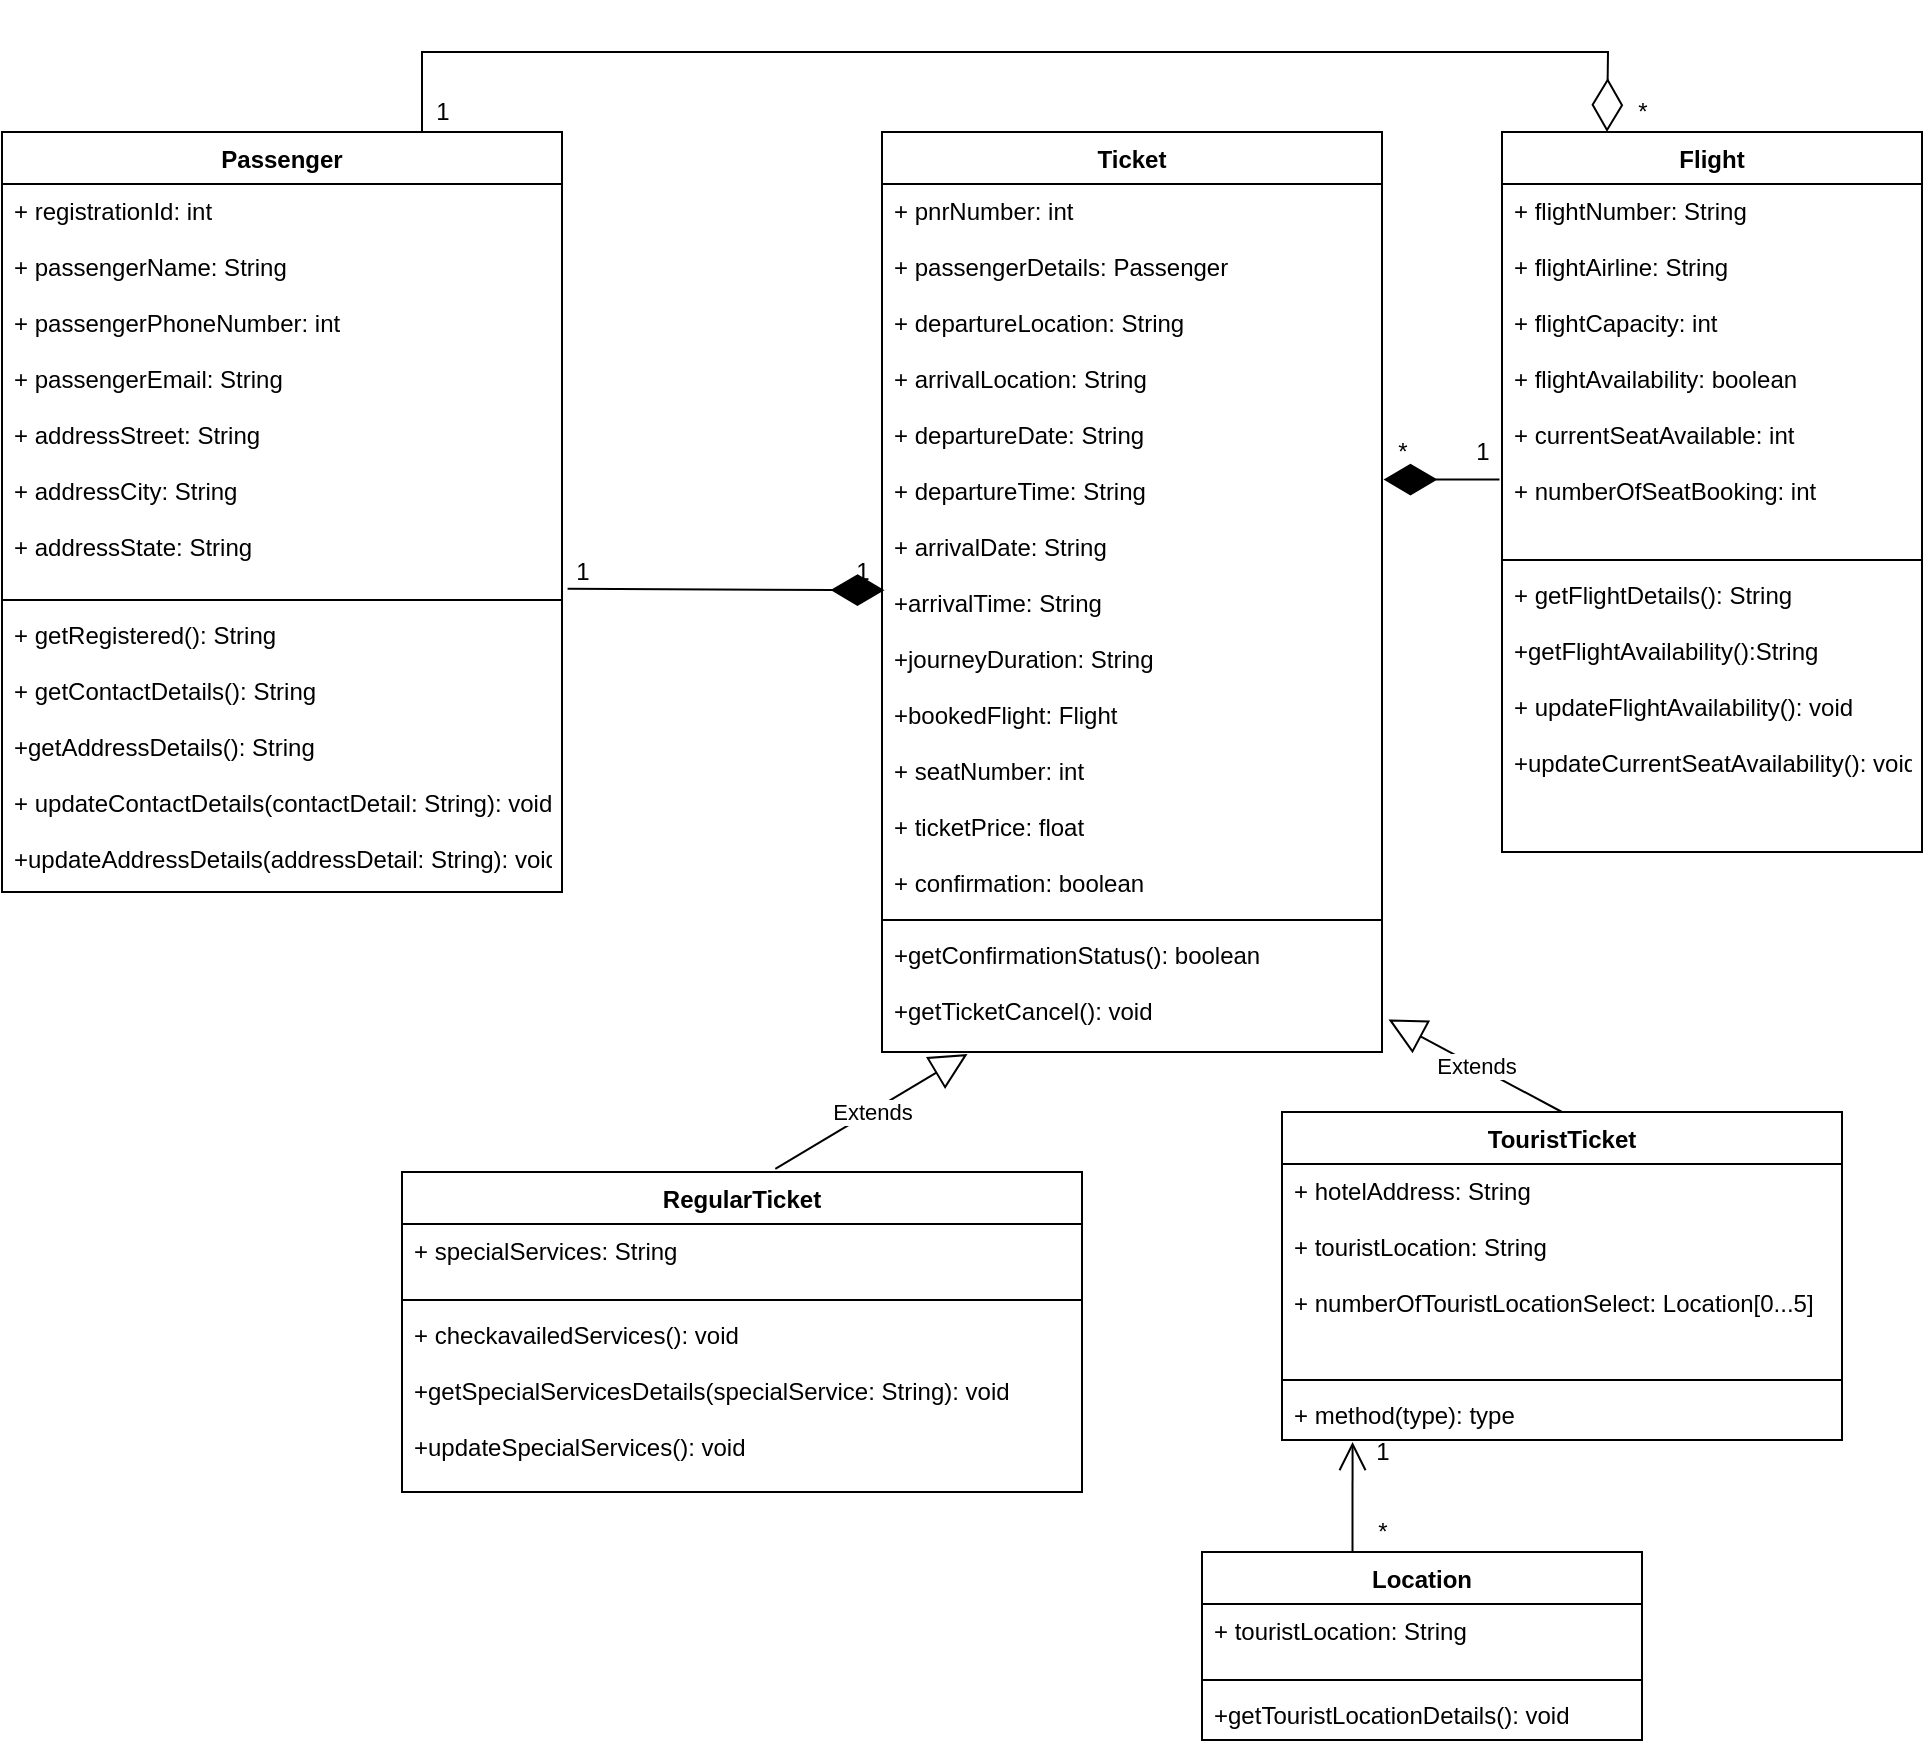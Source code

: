 <mxfile version="17.1.2" type="device"><diagram id="_i1UURWX1C_GBvMKWXLl" name="Page-1"><mxGraphModel dx="1632" dy="1511" grid="1" gridSize="10" guides="1" tooltips="1" connect="1" arrows="1" fold="1" page="1" pageScale="1" pageWidth="850" pageHeight="1100" math="0" shadow="0"><root><mxCell id="0"/><mxCell id="1" parent="0"/><mxCell id="uBR2EixaX5quv2LaqxRx-1" value="Passenger" style="swimlane;fontStyle=1;align=center;verticalAlign=top;childLayout=stackLayout;horizontal=1;startSize=26;horizontalStack=0;resizeParent=1;resizeParentMax=0;resizeLast=0;collapsible=1;marginBottom=0;" vertex="1" parent="1"><mxGeometry x="-120" width="280" height="380" as="geometry"/></mxCell><mxCell id="uBR2EixaX5quv2LaqxRx-2" value="+ registrationId: int&#10;&#10;+ passengerName: String&#10;&#10;+ passengerPhoneNumber: int&#10;&#10;+ passengerEmail: String&#10;&#10;+ addressStreet: String&#10;&#10;+ addressCity: String&#10;&#10;+ addressState: String" style="text;strokeColor=none;fillColor=none;align=left;verticalAlign=top;spacingLeft=4;spacingRight=4;overflow=hidden;rotatable=0;points=[[0,0.5],[1,0.5]];portConstraint=eastwest;" vertex="1" parent="uBR2EixaX5quv2LaqxRx-1"><mxGeometry y="26" width="280" height="204" as="geometry"/></mxCell><mxCell id="uBR2EixaX5quv2LaqxRx-3" value="" style="line;strokeWidth=1;fillColor=none;align=left;verticalAlign=middle;spacingTop=-1;spacingLeft=3;spacingRight=3;rotatable=0;labelPosition=right;points=[];portConstraint=eastwest;" vertex="1" parent="uBR2EixaX5quv2LaqxRx-1"><mxGeometry y="230" width="280" height="8" as="geometry"/></mxCell><mxCell id="uBR2EixaX5quv2LaqxRx-4" value="+ getRegistered(): String&#10;&#10;+ getContactDetails(): String&#10;&#10;+getAddressDetails(): String&#10;&#10;+ updateContactDetails(contactDetail: String): void&#10;&#10;+updateAddressDetails(addressDetail: String): void" style="text;strokeColor=none;fillColor=none;align=left;verticalAlign=top;spacingLeft=4;spacingRight=4;overflow=hidden;rotatable=0;points=[[0,0.5],[1,0.5]];portConstraint=eastwest;" vertex="1" parent="uBR2EixaX5quv2LaqxRx-1"><mxGeometry y="238" width="280" height="142" as="geometry"/></mxCell><mxCell id="uBR2EixaX5quv2LaqxRx-13" value="Flight" style="swimlane;fontStyle=1;align=center;verticalAlign=top;childLayout=stackLayout;horizontal=1;startSize=26;horizontalStack=0;resizeParent=1;resizeParentMax=0;resizeLast=0;collapsible=1;marginBottom=0;" vertex="1" parent="1"><mxGeometry x="630" width="210" height="360" as="geometry"/></mxCell><mxCell id="uBR2EixaX5quv2LaqxRx-14" value="+ flightNumber: String&#10;&#10;+ flightAirline: String&#10;&#10;+ flightCapacity: int&#10;&#10;+ flightAvailability: boolean&#10;&#10;+ currentSeatAvailable: int&#10;&#10;+ numberOfSeatBooking: int&#10;&#10;" style="text;strokeColor=none;fillColor=none;align=left;verticalAlign=top;spacingLeft=4;spacingRight=4;overflow=hidden;rotatable=0;points=[[0,0.5],[1,0.5]];portConstraint=eastwest;" vertex="1" parent="uBR2EixaX5quv2LaqxRx-13"><mxGeometry y="26" width="210" height="184" as="geometry"/></mxCell><mxCell id="uBR2EixaX5quv2LaqxRx-15" value="" style="line;strokeWidth=1;fillColor=none;align=left;verticalAlign=middle;spacingTop=-1;spacingLeft=3;spacingRight=3;rotatable=0;labelPosition=right;points=[];portConstraint=eastwest;" vertex="1" parent="uBR2EixaX5quv2LaqxRx-13"><mxGeometry y="210" width="210" height="8" as="geometry"/></mxCell><mxCell id="uBR2EixaX5quv2LaqxRx-16" value="+ getFlightDetails(): String&#10;&#10;+getFlightAvailability():String&#10;&#10;+ updateFlightAvailability(): void&#10;&#10;+updateCurrentSeatAvailability(): void" style="text;strokeColor=none;fillColor=none;align=left;verticalAlign=top;spacingLeft=4;spacingRight=4;overflow=hidden;rotatable=0;points=[[0,0.5],[1,0.5]];portConstraint=eastwest;" vertex="1" parent="uBR2EixaX5quv2LaqxRx-13"><mxGeometry y="218" width="210" height="142" as="geometry"/></mxCell><mxCell id="uBR2EixaX5quv2LaqxRx-17" value="TouristTicket" style="swimlane;fontStyle=1;align=center;verticalAlign=top;childLayout=stackLayout;horizontal=1;startSize=26;horizontalStack=0;resizeParent=1;resizeParentMax=0;resizeLast=0;collapsible=1;marginBottom=0;" vertex="1" parent="1"><mxGeometry x="520" y="490" width="280" height="164" as="geometry"/></mxCell><mxCell id="uBR2EixaX5quv2LaqxRx-18" value="+ hotelAddress: String&#10;&#10;+ touristLocation: String&#10;&#10;+ numberOfTouristLocationSelect: Location[0...5]" style="text;strokeColor=none;fillColor=none;align=left;verticalAlign=top;spacingLeft=4;spacingRight=4;overflow=hidden;rotatable=0;points=[[0,0.5],[1,0.5]];portConstraint=eastwest;" vertex="1" parent="uBR2EixaX5quv2LaqxRx-17"><mxGeometry y="26" width="280" height="104" as="geometry"/></mxCell><mxCell id="uBR2EixaX5quv2LaqxRx-19" value="" style="line;strokeWidth=1;fillColor=none;align=left;verticalAlign=middle;spacingTop=-1;spacingLeft=3;spacingRight=3;rotatable=0;labelPosition=right;points=[];portConstraint=eastwest;" vertex="1" parent="uBR2EixaX5quv2LaqxRx-17"><mxGeometry y="130" width="280" height="8" as="geometry"/></mxCell><mxCell id="uBR2EixaX5quv2LaqxRx-20" value="+ method(type): type" style="text;strokeColor=none;fillColor=none;align=left;verticalAlign=top;spacingLeft=4;spacingRight=4;overflow=hidden;rotatable=0;points=[[0,0.5],[1,0.5]];portConstraint=eastwest;" vertex="1" parent="uBR2EixaX5quv2LaqxRx-17"><mxGeometry y="138" width="280" height="26" as="geometry"/></mxCell><mxCell id="uBR2EixaX5quv2LaqxRx-21" value="RegularTicket" style="swimlane;fontStyle=1;align=center;verticalAlign=top;childLayout=stackLayout;horizontal=1;startSize=26;horizontalStack=0;resizeParent=1;resizeParentMax=0;resizeLast=0;collapsible=1;marginBottom=0;" vertex="1" parent="1"><mxGeometry x="80" y="520" width="340" height="160" as="geometry"/></mxCell><mxCell id="uBR2EixaX5quv2LaqxRx-22" value="+ specialServices: String" style="text;strokeColor=none;fillColor=none;align=left;verticalAlign=top;spacingLeft=4;spacingRight=4;overflow=hidden;rotatable=0;points=[[0,0.5],[1,0.5]];portConstraint=eastwest;" vertex="1" parent="uBR2EixaX5quv2LaqxRx-21"><mxGeometry y="26" width="340" height="34" as="geometry"/></mxCell><mxCell id="uBR2EixaX5quv2LaqxRx-23" value="" style="line;strokeWidth=1;fillColor=none;align=left;verticalAlign=middle;spacingTop=-1;spacingLeft=3;spacingRight=3;rotatable=0;labelPosition=right;points=[];portConstraint=eastwest;" vertex="1" parent="uBR2EixaX5quv2LaqxRx-21"><mxGeometry y="60" width="340" height="8" as="geometry"/></mxCell><mxCell id="uBR2EixaX5quv2LaqxRx-24" value="+ checkavailedServices(): void&#10;&#10;+getSpecialServicesDetails(specialService: String): void&#10;&#10;+updateSpecialServices(): void" style="text;strokeColor=none;fillColor=none;align=left;verticalAlign=top;spacingLeft=4;spacingRight=4;overflow=hidden;rotatable=0;points=[[0,0.5],[1,0.5]];portConstraint=eastwest;" vertex="1" parent="uBR2EixaX5quv2LaqxRx-21"><mxGeometry y="68" width="340" height="92" as="geometry"/></mxCell><mxCell id="uBR2EixaX5quv2LaqxRx-25" value="Location" style="swimlane;fontStyle=1;align=center;verticalAlign=top;childLayout=stackLayout;horizontal=1;startSize=26;horizontalStack=0;resizeParent=1;resizeParentMax=0;resizeLast=0;collapsible=1;marginBottom=0;" vertex="1" parent="1"><mxGeometry x="480" y="710" width="220" height="94" as="geometry"/></mxCell><mxCell id="uBR2EixaX5quv2LaqxRx-26" value="+ touristLocation: String" style="text;strokeColor=none;fillColor=none;align=left;verticalAlign=top;spacingLeft=4;spacingRight=4;overflow=hidden;rotatable=0;points=[[0,0.5],[1,0.5]];portConstraint=eastwest;" vertex="1" parent="uBR2EixaX5quv2LaqxRx-25"><mxGeometry y="26" width="220" height="34" as="geometry"/></mxCell><mxCell id="uBR2EixaX5quv2LaqxRx-27" value="" style="line;strokeWidth=1;fillColor=none;align=left;verticalAlign=middle;spacingTop=-1;spacingLeft=3;spacingRight=3;rotatable=0;labelPosition=right;points=[];portConstraint=eastwest;" vertex="1" parent="uBR2EixaX5quv2LaqxRx-25"><mxGeometry y="60" width="220" height="8" as="geometry"/></mxCell><mxCell id="uBR2EixaX5quv2LaqxRx-28" value="+getTouristLocationDetails(): void" style="text;strokeColor=none;fillColor=none;align=left;verticalAlign=top;spacingLeft=4;spacingRight=4;overflow=hidden;rotatable=0;points=[[0,0.5],[1,0.5]];portConstraint=eastwest;" vertex="1" parent="uBR2EixaX5quv2LaqxRx-25"><mxGeometry y="68" width="220" height="26" as="geometry"/></mxCell><mxCell id="uBR2EixaX5quv2LaqxRx-34" value="Ticket" style="swimlane;fontStyle=1;align=center;verticalAlign=top;childLayout=stackLayout;horizontal=1;startSize=26;horizontalStack=0;resizeParent=1;resizeParentMax=0;resizeLast=0;collapsible=1;marginBottom=0;" vertex="1" parent="1"><mxGeometry x="320" width="250" height="460" as="geometry"/></mxCell><mxCell id="uBR2EixaX5quv2LaqxRx-35" value="+ pnrNumber: int&#10;&#10;+ passengerDetails: Passenger&#10;&#10;+ departureLocation: String&#10;&#10;+ arrivalLocation: String&#10;&#10;+ departureDate: String&#10;&#10;+ departureTime: String&#10;&#10;+ arrivalDate: String&#10;&#10;+arrivalTime: String&#10;&#10;+journeyDuration: String&#10;&#10;+bookedFlight: Flight&#10;&#10;+ seatNumber: int&#10;&#10;+ ticketPrice: float&#10;&#10;+ confirmation: boolean" style="text;strokeColor=none;fillColor=none;align=left;verticalAlign=top;spacingLeft=4;spacingRight=4;overflow=hidden;rotatable=0;points=[[0,0.5],[1,0.5]];portConstraint=eastwest;" vertex="1" parent="uBR2EixaX5quv2LaqxRx-34"><mxGeometry y="26" width="250" height="364" as="geometry"/></mxCell><mxCell id="uBR2EixaX5quv2LaqxRx-36" value="" style="line;strokeWidth=1;fillColor=none;align=left;verticalAlign=middle;spacingTop=-1;spacingLeft=3;spacingRight=3;rotatable=0;labelPosition=right;points=[];portConstraint=eastwest;" vertex="1" parent="uBR2EixaX5quv2LaqxRx-34"><mxGeometry y="390" width="250" height="8" as="geometry"/></mxCell><mxCell id="uBR2EixaX5quv2LaqxRx-37" value="+getConfirmationStatus(): boolean&#10;&#10;+getTicketCancel(): void" style="text;strokeColor=none;fillColor=none;align=left;verticalAlign=top;spacingLeft=4;spacingRight=4;overflow=hidden;rotatable=0;points=[[0,0.5],[1,0.5]];portConstraint=eastwest;" vertex="1" parent="uBR2EixaX5quv2LaqxRx-34"><mxGeometry y="398" width="250" height="62" as="geometry"/></mxCell><mxCell id="uBR2EixaX5quv2LaqxRx-38" value="Extends" style="endArrow=block;endSize=16;endFill=0;html=1;rounded=0;exitX=0.549;exitY=-0.01;exitDx=0;exitDy=0;exitPerimeter=0;entryX=0.171;entryY=1.016;entryDx=0;entryDy=0;entryPerimeter=0;" edge="1" parent="1" source="uBR2EixaX5quv2LaqxRx-21" target="uBR2EixaX5quv2LaqxRx-37"><mxGeometry width="160" relative="1" as="geometry"><mxPoint x="260" y="370" as="sourcePoint"/><mxPoint x="420" y="370" as="targetPoint"/></mxGeometry></mxCell><mxCell id="uBR2EixaX5quv2LaqxRx-39" value="Extends" style="endArrow=block;endSize=16;endFill=0;html=1;rounded=0;entryX=1.013;entryY=0.737;entryDx=0;entryDy=0;entryPerimeter=0;exitX=0.5;exitY=0;exitDx=0;exitDy=0;" edge="1" parent="1" source="uBR2EixaX5quv2LaqxRx-17" target="uBR2EixaX5quv2LaqxRx-37"><mxGeometry width="160" relative="1" as="geometry"><mxPoint x="260" y="370" as="sourcePoint"/><mxPoint x="420" y="370" as="targetPoint"/></mxGeometry></mxCell><mxCell id="uBR2EixaX5quv2LaqxRx-40" value="" style="endArrow=diamondThin;endFill=1;endSize=24;html=1;rounded=0;entryX=0.005;entryY=0.558;entryDx=0;entryDy=0;entryPerimeter=0;exitX=1.01;exitY=0.992;exitDx=0;exitDy=0;exitPerimeter=0;" edge="1" parent="1" source="uBR2EixaX5quv2LaqxRx-2" target="uBR2EixaX5quv2LaqxRx-35"><mxGeometry width="160" relative="1" as="geometry"><mxPoint x="260" y="370" as="sourcePoint"/><mxPoint x="420" y="370" as="targetPoint"/></mxGeometry></mxCell><mxCell id="uBR2EixaX5quv2LaqxRx-41" value="1" style="text;html=1;align=center;verticalAlign=middle;resizable=0;points=[];autosize=1;strokeColor=none;fillColor=none;" vertex="1" parent="1"><mxGeometry x="160" y="210" width="20" height="20" as="geometry"/></mxCell><mxCell id="uBR2EixaX5quv2LaqxRx-42" value="1" style="text;html=1;align=center;verticalAlign=middle;resizable=0;points=[];autosize=1;strokeColor=none;fillColor=none;" vertex="1" parent="1"><mxGeometry x="300" y="210" width="20" height="20" as="geometry"/></mxCell><mxCell id="uBR2EixaX5quv2LaqxRx-43" value="" style="endArrow=diamondThin;endFill=1;endSize=24;html=1;rounded=0;entryX=1.003;entryY=0.406;entryDx=0;entryDy=0;entryPerimeter=0;exitX=-0.006;exitY=0.803;exitDx=0;exitDy=0;exitPerimeter=0;" edge="1" parent="1" source="uBR2EixaX5quv2LaqxRx-14" target="uBR2EixaX5quv2LaqxRx-35"><mxGeometry width="160" relative="1" as="geometry"><mxPoint x="260" y="250" as="sourcePoint"/><mxPoint x="420" y="250" as="targetPoint"/></mxGeometry></mxCell><mxCell id="uBR2EixaX5quv2LaqxRx-44" value="*" style="text;html=1;align=center;verticalAlign=middle;resizable=0;points=[];autosize=1;strokeColor=none;fillColor=none;" vertex="1" parent="1"><mxGeometry x="570" y="150" width="20" height="20" as="geometry"/></mxCell><mxCell id="uBR2EixaX5quv2LaqxRx-45" value="1" style="text;html=1;align=center;verticalAlign=middle;resizable=0;points=[];autosize=1;strokeColor=none;fillColor=none;" vertex="1" parent="1"><mxGeometry x="610" y="150" width="20" height="20" as="geometry"/></mxCell><mxCell id="uBR2EixaX5quv2LaqxRx-46" value="" style="endArrow=diamondThin;endFill=0;endSize=24;html=1;rounded=0;entryX=0.25;entryY=0;entryDx=0;entryDy=0;exitX=0.75;exitY=0;exitDx=0;exitDy=0;" edge="1" parent="1" source="uBR2EixaX5quv2LaqxRx-1" target="uBR2EixaX5quv2LaqxRx-13"><mxGeometry width="160" relative="1" as="geometry"><mxPoint x="200" y="-80" as="sourcePoint"/><mxPoint x="420" y="130" as="targetPoint"/><Array as="points"><mxPoint x="90" y="-40"/><mxPoint x="683" y="-40"/></Array></mxGeometry></mxCell><mxCell id="uBR2EixaX5quv2LaqxRx-47" value="*" style="text;html=1;align=center;verticalAlign=middle;resizable=0;points=[];autosize=1;strokeColor=none;fillColor=none;" vertex="1" parent="1"><mxGeometry x="690" y="-20" width="20" height="20" as="geometry"/></mxCell><mxCell id="uBR2EixaX5quv2LaqxRx-48" value="1" style="text;html=1;align=center;verticalAlign=middle;resizable=0;points=[];autosize=1;strokeColor=none;fillColor=none;" vertex="1" parent="1"><mxGeometry x="90" y="-20" width="20" height="20" as="geometry"/></mxCell><mxCell id="uBR2EixaX5quv2LaqxRx-49" value="" style="endArrow=open;endFill=1;endSize=12;html=1;rounded=0;entryX=0.126;entryY=1.038;entryDx=0;entryDy=0;entryPerimeter=0;exitX=0.342;exitY=0.004;exitDx=0;exitDy=0;exitPerimeter=0;" edge="1" parent="1" source="uBR2EixaX5quv2LaqxRx-25" target="uBR2EixaX5quv2LaqxRx-20"><mxGeometry width="160" relative="1" as="geometry"><mxPoint x="260" y="690" as="sourcePoint"/><mxPoint x="420" y="690" as="targetPoint"/></mxGeometry></mxCell><mxCell id="uBR2EixaX5quv2LaqxRx-50" value="1" style="text;html=1;align=center;verticalAlign=middle;resizable=0;points=[];autosize=1;strokeColor=none;fillColor=none;" vertex="1" parent="1"><mxGeometry x="560" y="650" width="20" height="20" as="geometry"/></mxCell><mxCell id="uBR2EixaX5quv2LaqxRx-52" value="*" style="text;html=1;align=center;verticalAlign=middle;resizable=0;points=[];autosize=1;strokeColor=none;fillColor=none;" vertex="1" parent="1"><mxGeometry x="560" y="690" width="20" height="20" as="geometry"/></mxCell></root></mxGraphModel></diagram></mxfile>